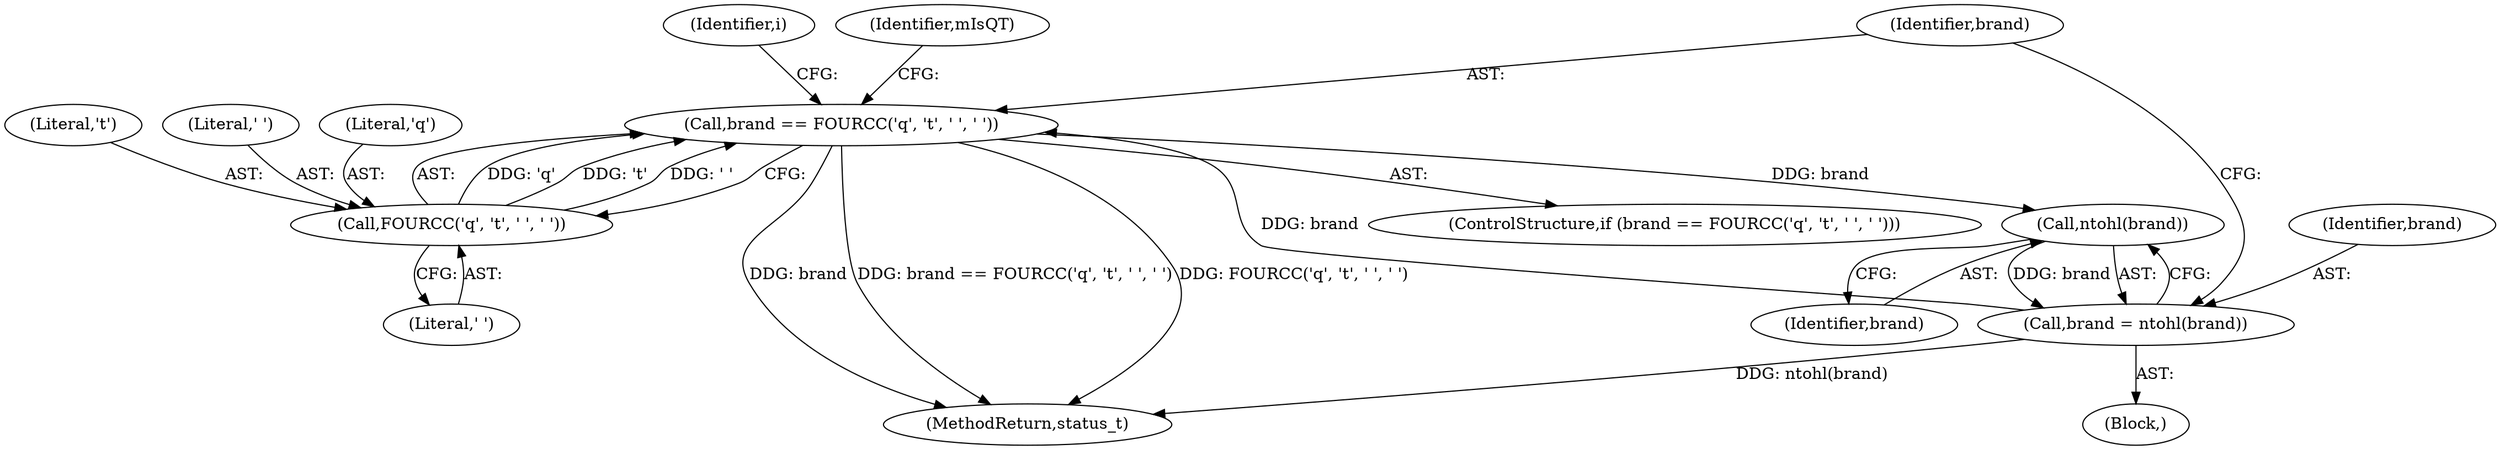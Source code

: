 digraph "0_Android_8a3a2f6ea7defe1a81bb32b3c9f3537f84749b9d@API" {
"1003878" [label="(Call,brand == FOURCC('q', 't', ' ', ' '))"];
"1003873" [label="(Call,brand = ntohl(brand))"];
"1003875" [label="(Call,ntohl(brand))"];
"1003878" [label="(Call,brand == FOURCC('q', 't', ' ', ' '))"];
"1003880" [label="(Call,FOURCC('q', 't', ' ', ' '))"];
"1003876" [label="(Identifier,brand)"];
"1003881" [label="(Literal,'q')"];
"1003874" [label="(Identifier,brand)"];
"1003879" [label="(Identifier,brand)"];
"1003923" [label="(MethodReturn,status_t)"];
"1003882" [label="(Literal,'t')"];
"1003877" [label="(ControlStructure,if (brand == FOURCC('q', 't', ' ', ' ')))"];
"1003887" [label="(Identifier,mIsQT)"];
"1003875" [label="(Call,ntohl(brand))"];
"1003850" [label="(Block,)"];
"1003884" [label="(Literal,' ')"];
"1003878" [label="(Call,brand == FOURCC('q', 't', ' ', ' '))"];
"1003873" [label="(Call,brand = ntohl(brand))"];
"1003883" [label="(Literal,' ')"];
"1003880" [label="(Call,FOURCC('q', 't', ' ', ' '))"];
"1003849" [label="(Identifier,i)"];
"1003878" -> "1003877"  [label="AST: "];
"1003878" -> "1003880"  [label="CFG: "];
"1003879" -> "1003878"  [label="AST: "];
"1003880" -> "1003878"  [label="AST: "];
"1003887" -> "1003878"  [label="CFG: "];
"1003849" -> "1003878"  [label="CFG: "];
"1003878" -> "1003923"  [label="DDG: brand == FOURCC('q', 't', ' ', ' ')"];
"1003878" -> "1003923"  [label="DDG: FOURCC('q', 't', ' ', ' ')"];
"1003878" -> "1003923"  [label="DDG: brand"];
"1003878" -> "1003875"  [label="DDG: brand"];
"1003873" -> "1003878"  [label="DDG: brand"];
"1003880" -> "1003878"  [label="DDG: 'q'"];
"1003880" -> "1003878"  [label="DDG: 't'"];
"1003880" -> "1003878"  [label="DDG: ' '"];
"1003873" -> "1003850"  [label="AST: "];
"1003873" -> "1003875"  [label="CFG: "];
"1003874" -> "1003873"  [label="AST: "];
"1003875" -> "1003873"  [label="AST: "];
"1003879" -> "1003873"  [label="CFG: "];
"1003873" -> "1003923"  [label="DDG: ntohl(brand)"];
"1003875" -> "1003873"  [label="DDG: brand"];
"1003875" -> "1003876"  [label="CFG: "];
"1003876" -> "1003875"  [label="AST: "];
"1003880" -> "1003884"  [label="CFG: "];
"1003881" -> "1003880"  [label="AST: "];
"1003882" -> "1003880"  [label="AST: "];
"1003883" -> "1003880"  [label="AST: "];
"1003884" -> "1003880"  [label="AST: "];
}
